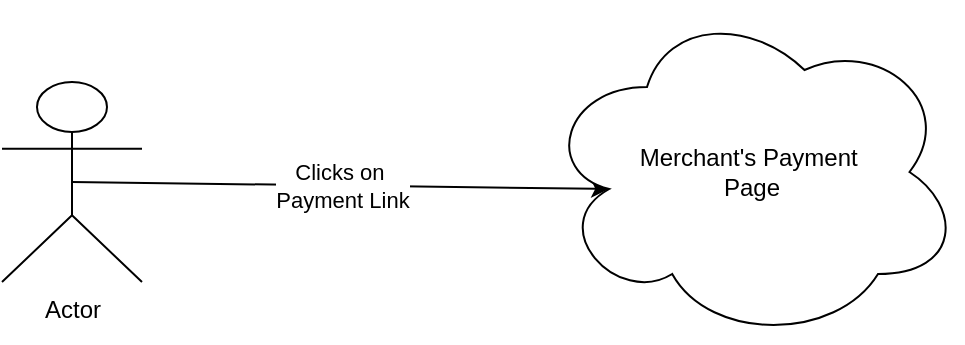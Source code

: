 <mxfile version="24.0.2" type="github">
  <diagram name="Page-1" id="eYNl6oVc8lXeLFPRdGsU">
    <mxGraphModel dx="954" dy="640" grid="1" gridSize="10" guides="1" tooltips="1" connect="1" arrows="1" fold="1" page="1" pageScale="1" pageWidth="850" pageHeight="1100" math="0" shadow="0">
      <root>
        <mxCell id="0" />
        <mxCell id="1" parent="0" />
        <mxCell id="5nQwqd4CATbJl3UrIqld-1" value="Actor" style="shape=umlActor;verticalLabelPosition=bottom;verticalAlign=top;html=1;outlineConnect=0;" vertex="1" parent="1">
          <mxGeometry x="100" y="170" width="70" height="100" as="geometry" />
        </mxCell>
        <mxCell id="5nQwqd4CATbJl3UrIqld-3" value="" style="endArrow=classic;html=1;rounded=0;exitX=0.5;exitY=0.5;exitDx=0;exitDy=0;exitPerimeter=0;entryX=0.16;entryY=0.55;entryDx=0;entryDy=0;entryPerimeter=0;" edge="1" parent="1" source="5nQwqd4CATbJl3UrIqld-1" target="5nQwqd4CATbJl3UrIqld-8">
          <mxGeometry relative="1" as="geometry">
            <mxPoint x="210" y="219.5" as="sourcePoint" />
            <mxPoint x="310" y="220" as="targetPoint" />
          </mxGeometry>
        </mxCell>
        <mxCell id="5nQwqd4CATbJl3UrIqld-4" value="Clicks on&amp;nbsp;&lt;div&gt;Payment Link&lt;/div&gt;" style="edgeLabel;resizable=0;html=1;;align=center;verticalAlign=middle;" connectable="0" vertex="1" parent="5nQwqd4CATbJl3UrIqld-3">
          <mxGeometry relative="1" as="geometry" />
        </mxCell>
        <mxCell id="5nQwqd4CATbJl3UrIqld-8" value="Merchant&#39;s Payment&amp;nbsp;&lt;div&gt;Page&lt;/div&gt;" style="ellipse;shape=cloud;whiteSpace=wrap;html=1;" vertex="1" parent="1">
          <mxGeometry x="370" y="130" width="210" height="170" as="geometry" />
        </mxCell>
      </root>
    </mxGraphModel>
  </diagram>
</mxfile>

